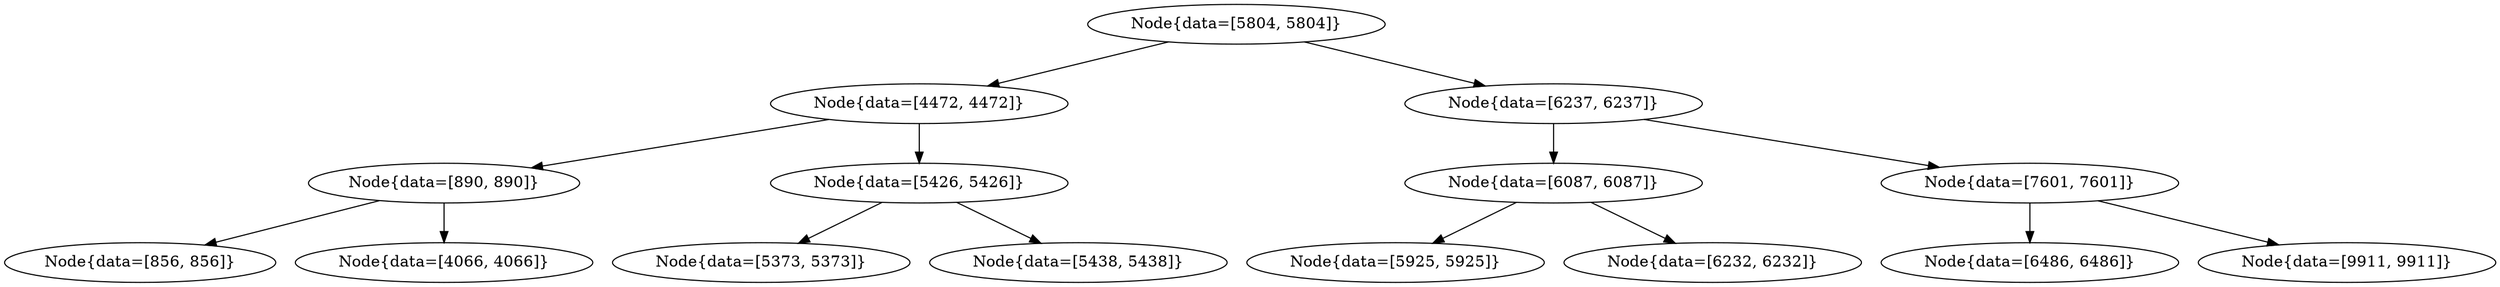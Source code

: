 digraph G{
1349016797 [label="Node{data=[5804, 5804]}"]
1349016797 -> 1946791197
1946791197 [label="Node{data=[4472, 4472]}"]
1946791197 -> 298794263
298794263 [label="Node{data=[890, 890]}"]
298794263 -> 1430883009
1430883009 [label="Node{data=[856, 856]}"]
298794263 -> 1205189121
1205189121 [label="Node{data=[4066, 4066]}"]
1946791197 -> 2114819747
2114819747 [label="Node{data=[5426, 5426]}"]
2114819747 -> 381823984
381823984 [label="Node{data=[5373, 5373]}"]
2114819747 -> 264549483
264549483 [label="Node{data=[5438, 5438]}"]
1349016797 -> 1697317408
1697317408 [label="Node{data=[6237, 6237]}"]
1697317408 -> 1996564648
1996564648 [label="Node{data=[6087, 6087]}"]
1996564648 -> 1889210387
1889210387 [label="Node{data=[5925, 5925]}"]
1996564648 -> 1524012423
1524012423 [label="Node{data=[6232, 6232]}"]
1697317408 -> 1733404415
1733404415 [label="Node{data=[7601, 7601]}"]
1733404415 -> 426481365
426481365 [label="Node{data=[6486, 6486]}"]
1733404415 -> 836245091
836245091 [label="Node{data=[9911, 9911]}"]
}